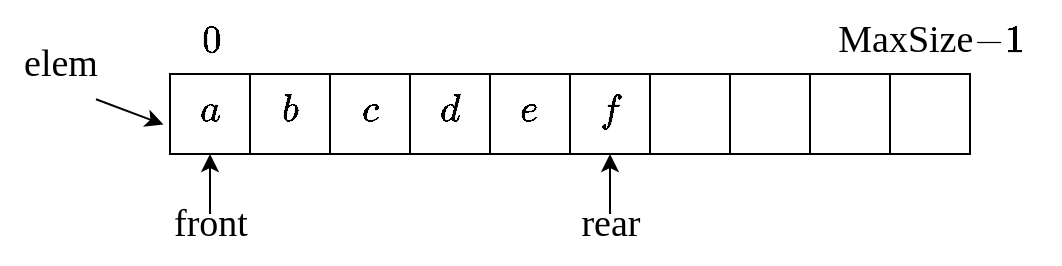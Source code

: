 <mxfile>
    <diagram id="TXBD-LZY1iGdPi2Dcbin" name="第 1 页">
        <mxGraphModel dx="793" dy="516" grid="1" gridSize="10" guides="1" tooltips="1" connect="1" arrows="1" fold="1" page="1" pageScale="1" pageWidth="827" pageHeight="1169" math="1" shadow="0">
            <root>
                <mxCell id="0"/>
                <mxCell id="1" parent="0"/>
                <mxCell id="2" value="\(a\)" style="rounded=0;whiteSpace=wrap;html=1;fontSize=19;fontFamily=Times New Roman;verticalAlign=top;horizontal=1;" parent="1" vertex="1">
                    <mxGeometry x="240" y="280" width="40" height="40" as="geometry"/>
                </mxCell>
                <mxCell id="3" value="\(b\)" style="rounded=0;whiteSpace=wrap;html=1;fontSize=19;fontFamily=Times New Roman;verticalAlign=top;horizontal=1;" parent="1" vertex="1">
                    <mxGeometry x="280" y="280" width="40" height="40" as="geometry"/>
                </mxCell>
                <mxCell id="4" value="\(c\)" style="rounded=0;whiteSpace=wrap;html=1;fontSize=19;fontFamily=Times New Roman;verticalAlign=top;horizontal=1;" parent="1" vertex="1">
                    <mxGeometry x="320" y="280" width="40" height="40" as="geometry"/>
                </mxCell>
                <mxCell id="5" value="\(d\)" style="rounded=0;whiteSpace=wrap;html=1;fontSize=19;fontFamily=Times New Roman;verticalAlign=top;horizontal=1;" parent="1" vertex="1">
                    <mxGeometry x="360" y="280" width="40" height="40" as="geometry"/>
                </mxCell>
                <mxCell id="6" value="\(e\)" style="rounded=0;whiteSpace=wrap;html=1;fontSize=19;fontFamily=Times New Roman;verticalAlign=top;horizontal=1;" parent="1" vertex="1">
                    <mxGeometry x="400" y="280" width="40" height="40" as="geometry"/>
                </mxCell>
                <mxCell id="7" value="\(f\)" style="rounded=0;whiteSpace=wrap;html=1;fontSize=19;fontFamily=Times New Roman;verticalAlign=top;horizontal=1;" parent="1" vertex="1">
                    <mxGeometry x="440" y="280" width="40" height="40" as="geometry"/>
                </mxCell>
                <mxCell id="8" value="" style="rounded=0;whiteSpace=wrap;html=1;fontSize=19;fontFamily=Times New Roman;verticalAlign=top;horizontal=1;" parent="1" vertex="1">
                    <mxGeometry x="480" y="280" width="40" height="40" as="geometry"/>
                </mxCell>
                <mxCell id="9" value="" style="rounded=0;whiteSpace=wrap;html=1;fontSize=19;fontFamily=Times New Roman;verticalAlign=top;horizontal=1;" parent="1" vertex="1">
                    <mxGeometry x="520" y="280" width="40" height="40" as="geometry"/>
                </mxCell>
                <mxCell id="10" value="" style="rounded=0;whiteSpace=wrap;html=1;fontSize=19;fontFamily=Times New Roman;verticalAlign=top;horizontal=1;" parent="1" vertex="1">
                    <mxGeometry x="560" y="280" width="40" height="40" as="geometry"/>
                </mxCell>
                <mxCell id="11" value="" style="rounded=0;whiteSpace=wrap;html=1;fontSize=19;fontFamily=Times New Roman;verticalAlign=top;horizontal=1;" parent="1" vertex="1">
                    <mxGeometry x="600" y="280" width="40" height="40" as="geometry"/>
                </mxCell>
                <mxCell id="IVFaFTObQ1elEo1e6XH0-25" value="&lt;font style=&quot;font-size: 19px;&quot;&gt;\(0\)&lt;/font&gt;" style="text;html=1;align=center;verticalAlign=middle;resizable=0;points=[];autosize=1;strokeColor=none;fillColor=none;fontSize=19;fontFamily=Times New Roman;" parent="1" vertex="1">
                    <mxGeometry x="230" y="243" width="60" height="40" as="geometry"/>
                </mxCell>
                <mxCell id="IVFaFTObQ1elEo1e6XH0-26" value="&lt;font style=&quot;font-size: 19px;&quot;&gt;MaxSize\(-1\)&lt;/font&gt;" style="text;html=1;align=center;verticalAlign=middle;resizable=0;points=[];autosize=1;strokeColor=none;fillColor=none;fontSize=19;fontFamily=Times New Roman;" parent="1" vertex="1">
                    <mxGeometry x="555" y="243" width="130" height="40" as="geometry"/>
                </mxCell>
                <mxCell id="IVFaFTObQ1elEo1e6XH0-27" value="" style="endArrow=classic;html=1;rounded=0;entryX=-0.082;entryY=0.632;entryDx=0;entryDy=0;entryPerimeter=0;exitX=0.8;exitY=0.94;exitDx=0;exitDy=0;exitPerimeter=0;fontSize=19;fontFamily=Times New Roman;" parent="1" source="IVFaFTObQ1elEo1e6XH0-33" target="2" edge="1">
                    <mxGeometry width="50" height="50" relative="1" as="geometry">
                        <mxPoint x="250" y="350" as="sourcePoint"/>
                        <mxPoint x="270" y="320" as="targetPoint"/>
                        <Array as="points"/>
                    </mxGeometry>
                </mxCell>
                <mxCell id="IVFaFTObQ1elEo1e6XH0-33" value="&lt;font style=&quot;font-size: 19px;&quot;&gt;&lt;font style=&quot;font-size: 19px;&quot;&gt;elem&lt;/font&gt;&lt;br style=&quot;font-size: 19px;&quot;&gt;&lt;/font&gt;" style="text;html=1;align=center;verticalAlign=middle;resizable=0;points=[];autosize=1;strokeColor=none;fillColor=none;fontSize=19;fontFamily=Times New Roman;" parent="1" vertex="1">
                    <mxGeometry x="155" y="255" width="60" height="40" as="geometry"/>
                </mxCell>
                <mxCell id="IVFaFTObQ1elEo1e6XH0-34" value="" style="endArrow=classic;html=1;rounded=0;fontSize=19;fontFamily=Times New Roman;" parent="1" edge="1">
                    <mxGeometry width="50" height="50" relative="1" as="geometry">
                        <mxPoint x="460" y="350" as="sourcePoint"/>
                        <mxPoint x="460" y="320" as="targetPoint"/>
                    </mxGeometry>
                </mxCell>
                <mxCell id="IVFaFTObQ1elEo1e6XH0-35" value="&lt;font style=&quot;font-size: 19px;&quot;&gt;rear&lt;/font&gt;" style="text;html=1;align=center;verticalAlign=middle;resizable=0;points=[];autosize=1;strokeColor=none;fillColor=none;fontSize=19;fontFamily=Times New Roman;" parent="1" vertex="1">
                    <mxGeometry x="435" y="335" width="50" height="40" as="geometry"/>
                </mxCell>
                <mxCell id="Mip8C-VVgnY4NwRnGFyO-13" value="" style="endArrow=classic;html=1;rounded=0;fontSize=19;fontFamily=Times New Roman;" parent="1" edge="1">
                    <mxGeometry width="50" height="50" relative="1" as="geometry">
                        <mxPoint x="260" y="350" as="sourcePoint"/>
                        <mxPoint x="260" y="320" as="targetPoint"/>
                    </mxGeometry>
                </mxCell>
                <mxCell id="Mip8C-VVgnY4NwRnGFyO-14" value="&lt;font style=&quot;font-size: 19px;&quot;&gt;front&lt;/font&gt;" style="text;html=1;align=center;verticalAlign=middle;resizable=0;points=[];autosize=1;strokeColor=none;fillColor=none;fontSize=19;fontFamily=Times New Roman;" parent="1" vertex="1">
                    <mxGeometry x="230" y="335" width="60" height="40" as="geometry"/>
                </mxCell>
            </root>
        </mxGraphModel>
    </diagram>
</mxfile>